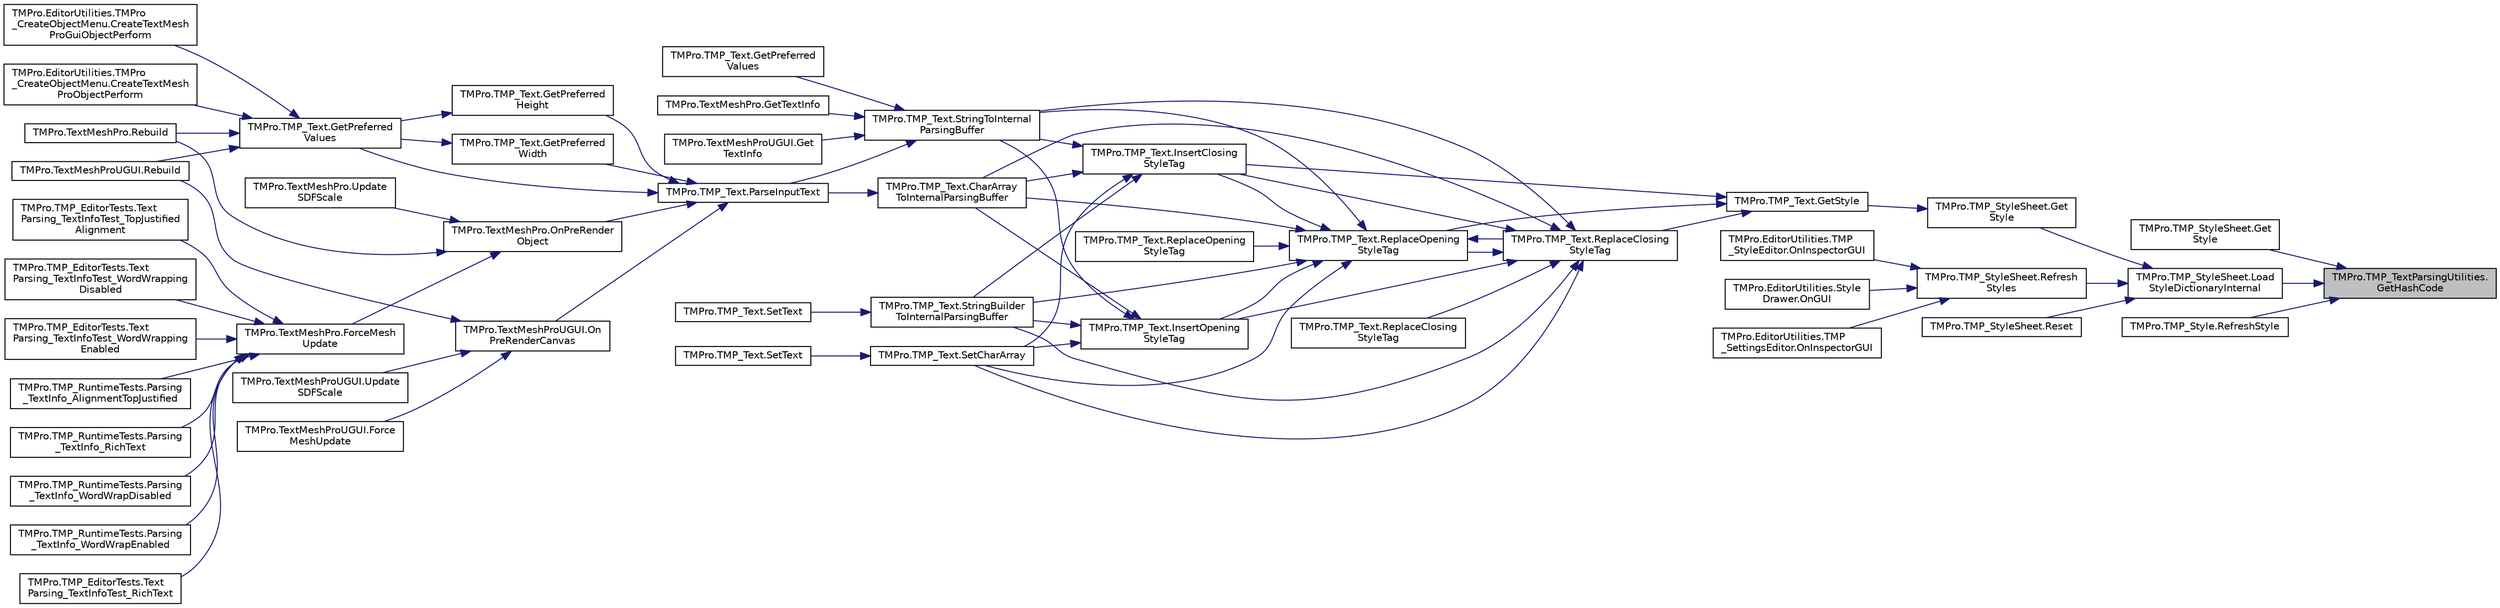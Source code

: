 digraph "TMPro.TMP_TextParsingUtilities.GetHashCode"
{
 // LATEX_PDF_SIZE
  edge [fontname="Helvetica",fontsize="10",labelfontname="Helvetica",labelfontsize="10"];
  node [fontname="Helvetica",fontsize="10",shape=record];
  rankdir="RL";
  Node1 [label="TMPro.TMP_TextParsingUtilities.\lGetHashCode",height=0.2,width=0.4,color="black", fillcolor="grey75", style="filled", fontcolor="black",tooltip="Function returning the hashcode value of a given string."];
  Node1 -> Node2 [dir="back",color="midnightblue",fontsize="10",style="solid",fontname="Helvetica"];
  Node2 [label="TMPro.TMP_StyleSheet.Get\lStyle",height=0.2,width=0.4,color="black", fillcolor="white", style="filled",URL="$class_t_m_pro_1_1_t_m_p___style_sheet.html#a0766b88921d3c2fe462608796af79b1f",tooltip="Get the Style for the given name."];
  Node1 -> Node3 [dir="back",color="midnightblue",fontsize="10",style="solid",fontname="Helvetica"];
  Node3 [label="TMPro.TMP_StyleSheet.Load\lStyleDictionaryInternal",height=0.2,width=0.4,color="black", fillcolor="white", style="filled",URL="$class_t_m_pro_1_1_t_m_p___style_sheet.html#ae83d9e90111accb45a4c696c54ce4d4e",tooltip=" "];
  Node3 -> Node4 [dir="back",color="midnightblue",fontsize="10",style="solid",fontname="Helvetica"];
  Node4 [label="TMPro.TMP_StyleSheet.Get\lStyle",height=0.2,width=0.4,color="black", fillcolor="white", style="filled",URL="$class_t_m_pro_1_1_t_m_p___style_sheet.html#aa9a3991676942f59ca662b124894c7ba",tooltip="Get the Style for the given hash code value."];
  Node4 -> Node5 [dir="back",color="midnightblue",fontsize="10",style="solid",fontname="Helvetica"];
  Node5 [label="TMPro.TMP_Text.GetStyle",height=0.2,width=0.4,color="black", fillcolor="white", style="filled",URL="$class_t_m_pro_1_1_t_m_p___text.html#a0610ac5b8cde7da32df3435b38979ae3",tooltip=" "];
  Node5 -> Node6 [dir="back",color="midnightblue",fontsize="10",style="solid",fontname="Helvetica"];
  Node6 [label="TMPro.TMP_Text.InsertClosing\lStyleTag",height=0.2,width=0.4,color="black", fillcolor="white", style="filled",URL="$class_t_m_pro_1_1_t_m_p___text.html#a27e8d03eb35cbdf5628426d1e4c450ce",tooltip=" "];
  Node6 -> Node7 [dir="back",color="midnightblue",fontsize="10",style="solid",fontname="Helvetica"];
  Node7 [label="TMPro.TMP_Text.CharArray\lToInternalParsingBuffer",height=0.2,width=0.4,color="black", fillcolor="white", style="filled",URL="$class_t_m_pro_1_1_t_m_p___text.html#a6d53cd25d63debfdf935d1a8c6f80fd8",tooltip="Copies Content of formatted SetText() to charBuffer."];
  Node7 -> Node8 [dir="back",color="midnightblue",fontsize="10",style="solid",fontname="Helvetica"];
  Node8 [label="TMPro.TMP_Text.ParseInputText",height=0.2,width=0.4,color="black", fillcolor="white", style="filled",URL="$class_t_m_pro_1_1_t_m_p___text.html#abf101b7be511178e9d0d6999dcd26977",tooltip="Method to parse the input text based on its source"];
  Node8 -> Node9 [dir="back",color="midnightblue",fontsize="10",style="solid",fontname="Helvetica"];
  Node9 [label="TMPro.TMP_Text.GetPreferred\lHeight",height=0.2,width=0.4,color="black", fillcolor="white", style="filled",URL="$class_t_m_pro_1_1_t_m_p___text.html#a754e5a230232f1ed55615e55a3ed32ad",tooltip="Method to calculate the preferred height of a text object."];
  Node9 -> Node10 [dir="back",color="midnightblue",fontsize="10",style="solid",fontname="Helvetica"];
  Node10 [label="TMPro.TMP_Text.GetPreferred\lValues",height=0.2,width=0.4,color="black", fillcolor="white", style="filled",URL="$class_t_m_pro_1_1_t_m_p___text.html#a9d3dbcb6ccf3ef97454b5ec89725eccb",tooltip="Function to Calculate the Preferred Width and Height of the text object."];
  Node10 -> Node11 [dir="back",color="midnightblue",fontsize="10",style="solid",fontname="Helvetica"];
  Node11 [label="TMPro.EditorUtilities.TMPro\l_CreateObjectMenu.CreateTextMesh\lProGuiObjectPerform",height=0.2,width=0.4,color="black", fillcolor="white", style="filled",URL="$class_t_m_pro_1_1_editor_utilities_1_1_t_m_pro___create_object_menu.html#abfc6b9eb67cb7f7d09ad10530aeb80a9",tooltip="Create a TextMeshPro object that works with the CanvasRenderer"];
  Node10 -> Node12 [dir="back",color="midnightblue",fontsize="10",style="solid",fontname="Helvetica"];
  Node12 [label="TMPro.EditorUtilities.TMPro\l_CreateObjectMenu.CreateTextMesh\lProObjectPerform",height=0.2,width=0.4,color="black", fillcolor="white", style="filled",URL="$class_t_m_pro_1_1_editor_utilities_1_1_t_m_pro___create_object_menu.html#ace95d9a60fe5b4c3b9b948ecd0103dfa",tooltip="Create a TextMeshPro object that works with the Mesh Renderer"];
  Node10 -> Node13 [dir="back",color="midnightblue",fontsize="10",style="solid",fontname="Helvetica"];
  Node13 [label="TMPro.TextMeshPro.Rebuild",height=0.2,width=0.4,color="black", fillcolor="white", style="filled",URL="$class_t_m_pro_1_1_text_mesh_pro.html#a8ea12a256e97a7ab1d66945b5f3a0a88",tooltip=" "];
  Node10 -> Node14 [dir="back",color="midnightblue",fontsize="10",style="solid",fontname="Helvetica"];
  Node14 [label="TMPro.TextMeshProUGUI.Rebuild",height=0.2,width=0.4,color="black", fillcolor="white", style="filled",URL="$class_t_m_pro_1_1_text_mesh_pro_u_g_u_i.html#a963457c98b96eb2387dd43d40a7dcc57",tooltip=" "];
  Node8 -> Node10 [dir="back",color="midnightblue",fontsize="10",style="solid",fontname="Helvetica"];
  Node8 -> Node15 [dir="back",color="midnightblue",fontsize="10",style="solid",fontname="Helvetica"];
  Node15 [label="TMPro.TMP_Text.GetPreferred\lWidth",height=0.2,width=0.4,color="black", fillcolor="white", style="filled",URL="$class_t_m_pro_1_1_t_m_p___text.html#abb5c80b9a45b89007024c857593e12c8",tooltip="Method to calculate the preferred width of a text object."];
  Node15 -> Node10 [dir="back",color="midnightblue",fontsize="10",style="solid",fontname="Helvetica"];
  Node8 -> Node16 [dir="back",color="midnightblue",fontsize="10",style="solid",fontname="Helvetica"];
  Node16 [label="TMPro.TextMeshProUGUI.On\lPreRenderCanvas",height=0.2,width=0.4,color="black", fillcolor="white", style="filled",URL="$class_t_m_pro_1_1_text_mesh_pro_u_g_u_i.html#ac89dd63951db4e6f69bf0125675081b5",tooltip=" "];
  Node16 -> Node17 [dir="back",color="midnightblue",fontsize="10",style="solid",fontname="Helvetica"];
  Node17 [label="TMPro.TextMeshProUGUI.Force\lMeshUpdate",height=0.2,width=0.4,color="black", fillcolor="white", style="filled",URL="$class_t_m_pro_1_1_text_mesh_pro_u_g_u_i.html#a6d4c78ad7fcebc7cd040a2ce85dce2d8",tooltip="Function to force regeneration of the text object before its normal process time. This is useful when..."];
  Node16 -> Node14 [dir="back",color="midnightblue",fontsize="10",style="solid",fontname="Helvetica"];
  Node16 -> Node18 [dir="back",color="midnightblue",fontsize="10",style="solid",fontname="Helvetica"];
  Node18 [label="TMPro.TextMeshProUGUI.Update\lSDFScale",height=0.2,width=0.4,color="black", fillcolor="white", style="filled",URL="$class_t_m_pro_1_1_text_mesh_pro_u_g_u_i.html#abc02367c26d1ed3deee538972993c2f0",tooltip="Method to Update Scale in UV2"];
  Node8 -> Node19 [dir="back",color="midnightblue",fontsize="10",style="solid",fontname="Helvetica"];
  Node19 [label="TMPro.TextMeshPro.OnPreRender\lObject",height=0.2,width=0.4,color="black", fillcolor="white", style="filled",URL="$class_t_m_pro_1_1_text_mesh_pro.html#a4582ca4ea23a5a1b7c3292cec4f56555",tooltip="Function called when the text needs to be updated."];
  Node19 -> Node20 [dir="back",color="midnightblue",fontsize="10",style="solid",fontname="Helvetica"];
  Node20 [label="TMPro.TextMeshPro.ForceMesh\lUpdate",height=0.2,width=0.4,color="black", fillcolor="white", style="filled",URL="$class_t_m_pro_1_1_text_mesh_pro.html#aafe5889b109a7b155a96f76cd2bfdc64",tooltip="Function to force regeneration of the text object before its normal process time. This is useful when..."];
  Node20 -> Node21 [dir="back",color="midnightblue",fontsize="10",style="solid",fontname="Helvetica"];
  Node21 [label="TMPro.TMP_RuntimeTests.Parsing\l_TextInfo_AlignmentTopJustified",height=0.2,width=0.4,color="black", fillcolor="white", style="filled",URL="$class_t_m_pro_1_1_t_m_p___runtime_tests.html#a56adfe646fa31d5139bdf0843521badf",tooltip=" "];
  Node20 -> Node22 [dir="back",color="midnightblue",fontsize="10",style="solid",fontname="Helvetica"];
  Node22 [label="TMPro.TMP_RuntimeTests.Parsing\l_TextInfo_RichText",height=0.2,width=0.4,color="black", fillcolor="white", style="filled",URL="$class_t_m_pro_1_1_t_m_p___runtime_tests.html#a283147fa72ae8e15d16ea84b389271a0",tooltip=" "];
  Node20 -> Node23 [dir="back",color="midnightblue",fontsize="10",style="solid",fontname="Helvetica"];
  Node23 [label="TMPro.TMP_RuntimeTests.Parsing\l_TextInfo_WordWrapDisabled",height=0.2,width=0.4,color="black", fillcolor="white", style="filled",URL="$class_t_m_pro_1_1_t_m_p___runtime_tests.html#ad1cc7bb34ebedc169d5e61d1f729c429",tooltip=" "];
  Node20 -> Node24 [dir="back",color="midnightblue",fontsize="10",style="solid",fontname="Helvetica"];
  Node24 [label="TMPro.TMP_RuntimeTests.Parsing\l_TextInfo_WordWrapEnabled",height=0.2,width=0.4,color="black", fillcolor="white", style="filled",URL="$class_t_m_pro_1_1_t_m_p___runtime_tests.html#a96aa93e70f25ce98e594b1b8740a49b3",tooltip=" "];
  Node20 -> Node25 [dir="back",color="midnightblue",fontsize="10",style="solid",fontname="Helvetica"];
  Node25 [label="TMPro.TMP_EditorTests.Text\lParsing_TextInfoTest_RichText",height=0.2,width=0.4,color="black", fillcolor="white", style="filled",URL="$class_t_m_pro_1_1_t_m_p___editor_tests.html#ac1ae601be4d67996320d9e920c29eb22",tooltip=" "];
  Node20 -> Node26 [dir="back",color="midnightblue",fontsize="10",style="solid",fontname="Helvetica"];
  Node26 [label="TMPro.TMP_EditorTests.Text\lParsing_TextInfoTest_TopJustified\lAlignment",height=0.2,width=0.4,color="black", fillcolor="white", style="filled",URL="$class_t_m_pro_1_1_t_m_p___editor_tests.html#afca8b24280f94e1956a4808db574b4c3",tooltip=" "];
  Node20 -> Node27 [dir="back",color="midnightblue",fontsize="10",style="solid",fontname="Helvetica"];
  Node27 [label="TMPro.TMP_EditorTests.Text\lParsing_TextInfoTest_WordWrapping\lDisabled",height=0.2,width=0.4,color="black", fillcolor="white", style="filled",URL="$class_t_m_pro_1_1_t_m_p___editor_tests.html#af019e99d147f82ded1b89035c53ddd4c",tooltip=" "];
  Node20 -> Node28 [dir="back",color="midnightblue",fontsize="10",style="solid",fontname="Helvetica"];
  Node28 [label="TMPro.TMP_EditorTests.Text\lParsing_TextInfoTest_WordWrapping\lEnabled",height=0.2,width=0.4,color="black", fillcolor="white", style="filled",URL="$class_t_m_pro_1_1_t_m_p___editor_tests.html#a50f97174c61f451c71a1297edeed2ef9",tooltip=" "];
  Node19 -> Node13 [dir="back",color="midnightblue",fontsize="10",style="solid",fontname="Helvetica"];
  Node19 -> Node29 [dir="back",color="midnightblue",fontsize="10",style="solid",fontname="Helvetica"];
  Node29 [label="TMPro.TextMeshPro.Update\lSDFScale",height=0.2,width=0.4,color="black", fillcolor="white", style="filled",URL="$class_t_m_pro_1_1_text_mesh_pro.html#ac8afa93236a2dfc1bb991dac625ec03c",tooltip="Method to Update Scale in UV2"];
  Node6 -> Node30 [dir="back",color="midnightblue",fontsize="10",style="solid",fontname="Helvetica"];
  Node30 [label="TMPro.TMP_Text.SetCharArray",height=0.2,width=0.4,color="black", fillcolor="white", style="filled",URL="$class_t_m_pro_1_1_t_m_p___text.html#a3a9c8337c13ec0b01a256657b60f995d",tooltip="Character array containing the text to be displayed."];
  Node30 -> Node31 [dir="back",color="midnightblue",fontsize="10",style="solid",fontname="Helvetica"];
  Node31 [label="TMPro.TMP_Text.SetText",height=0.2,width=0.4,color="black", fillcolor="white", style="filled",URL="$class_t_m_pro_1_1_t_m_p___text.html#aa13e71f39c5af1ccce74932b6c2c8cc6",tooltip="Set the text using a char array."];
  Node6 -> Node32 [dir="back",color="midnightblue",fontsize="10",style="solid",fontname="Helvetica"];
  Node32 [label="TMPro.TMP_Text.StringBuilder\lToInternalParsingBuffer",height=0.2,width=0.4,color="black", fillcolor="white", style="filled",URL="$class_t_m_pro_1_1_t_m_p___text.html#a4b4159f2b4195cfd1e17fd1e44aecf56",tooltip="Copy contents of StringBuilder into int array."];
  Node32 -> Node33 [dir="back",color="midnightblue",fontsize="10",style="solid",fontname="Helvetica"];
  Node33 [label="TMPro.TMP_Text.SetText",height=0.2,width=0.4,color="black", fillcolor="white", style="filled",URL="$class_t_m_pro_1_1_t_m_p___text.html#a1dcc7f267313604b2f59cb5f2e46d7e8",tooltip="Set the text using a StringBuilder."];
  Node6 -> Node34 [dir="back",color="midnightblue",fontsize="10",style="solid",fontname="Helvetica"];
  Node34 [label="TMPro.TMP_Text.StringToInternal\lParsingBuffer",height=0.2,width=0.4,color="black", fillcolor="white", style="filled",URL="$class_t_m_pro_1_1_t_m_p___text.html#a0e45cd8e4f33d123b9068ba75cff441f",tooltip="Method to store the content of a string into an integer array."];
  Node34 -> Node35 [dir="back",color="midnightblue",fontsize="10",style="solid",fontname="Helvetica"];
  Node35 [label="TMPro.TMP_Text.GetPreferred\lValues",height=0.2,width=0.4,color="black", fillcolor="white", style="filled",URL="$class_t_m_pro_1_1_t_m_p___text.html#a039a0f623414b9972e2e123a81ddc003",tooltip="Function to Calculate the Preferred Width and Height of the text object given a certain string."];
  Node34 -> Node36 [dir="back",color="midnightblue",fontsize="10",style="solid",fontname="Helvetica"];
  Node36 [label="TMPro.TextMeshPro.GetTextInfo",height=0.2,width=0.4,color="black", fillcolor="white", style="filled",URL="$class_t_m_pro_1_1_text_mesh_pro.html#a3652c1b48e8b425fc8a599aa05fad59e",tooltip="Function used to evaluate the length of a text string."];
  Node34 -> Node37 [dir="back",color="midnightblue",fontsize="10",style="solid",fontname="Helvetica"];
  Node37 [label="TMPro.TextMeshProUGUI.Get\lTextInfo",height=0.2,width=0.4,color="black", fillcolor="white", style="filled",URL="$class_t_m_pro_1_1_text_mesh_pro_u_g_u_i.html#a8232388d078ad69a9ea241fa15bd2fab",tooltip="Function used to evaluate the length of a text string."];
  Node34 -> Node8 [dir="back",color="midnightblue",fontsize="10",style="solid",fontname="Helvetica"];
  Node5 -> Node38 [dir="back",color="midnightblue",fontsize="10",style="solid",fontname="Helvetica"];
  Node38 [label="TMPro.TMP_Text.ReplaceClosing\lStyleTag",height=0.2,width=0.4,color="black", fillcolor="white", style="filled",URL="$class_t_m_pro_1_1_t_m_p___text.html#af8b2bda450112f95552818da68b6a3f3",tooltip="Method to handle inline replacement of style tag by closing style definition."];
  Node38 -> Node7 [dir="back",color="midnightblue",fontsize="10",style="solid",fontname="Helvetica"];
  Node38 -> Node6 [dir="back",color="midnightblue",fontsize="10",style="solid",fontname="Helvetica"];
  Node38 -> Node39 [dir="back",color="midnightblue",fontsize="10",style="solid",fontname="Helvetica"];
  Node39 [label="TMPro.TMP_Text.InsertOpening\lStyleTag",height=0.2,width=0.4,color="black", fillcolor="white", style="filled",URL="$class_t_m_pro_1_1_t_m_p___text.html#aaec923d40d06684f8b2a97fbd4c02fa0",tooltip=" "];
  Node39 -> Node7 [dir="back",color="midnightblue",fontsize="10",style="solid",fontname="Helvetica"];
  Node39 -> Node30 [dir="back",color="midnightblue",fontsize="10",style="solid",fontname="Helvetica"];
  Node39 -> Node32 [dir="back",color="midnightblue",fontsize="10",style="solid",fontname="Helvetica"];
  Node39 -> Node34 [dir="back",color="midnightblue",fontsize="10",style="solid",fontname="Helvetica"];
  Node38 -> Node40 [dir="back",color="midnightblue",fontsize="10",style="solid",fontname="Helvetica"];
  Node40 [label="TMPro.TMP_Text.ReplaceClosing\lStyleTag",height=0.2,width=0.4,color="black", fillcolor="white", style="filled",URL="$class_t_m_pro_1_1_t_m_p___text.html#ae05fe538f8b8846f337a83d91b9bf2c2",tooltip="Method to handle inline replacement of style tag by closing style definition."];
  Node38 -> Node41 [dir="back",color="midnightblue",fontsize="10",style="solid",fontname="Helvetica"];
  Node41 [label="TMPro.TMP_Text.ReplaceOpening\lStyleTag",height=0.2,width=0.4,color="black", fillcolor="white", style="filled",URL="$class_t_m_pro_1_1_t_m_p___text.html#a29dc0da782bf610de52ec943e6e0cb00",tooltip="Method to handle inline replacement of style tag by opening style definition."];
  Node41 -> Node7 [dir="back",color="midnightblue",fontsize="10",style="solid",fontname="Helvetica"];
  Node41 -> Node6 [dir="back",color="midnightblue",fontsize="10",style="solid",fontname="Helvetica"];
  Node41 -> Node39 [dir="back",color="midnightblue",fontsize="10",style="solid",fontname="Helvetica"];
  Node41 -> Node38 [dir="back",color="midnightblue",fontsize="10",style="solid",fontname="Helvetica"];
  Node41 -> Node42 [dir="back",color="midnightblue",fontsize="10",style="solid",fontname="Helvetica"];
  Node42 [label="TMPro.TMP_Text.ReplaceOpening\lStyleTag",height=0.2,width=0.4,color="black", fillcolor="white", style="filled",URL="$class_t_m_pro_1_1_t_m_p___text.html#afe3bfcc150f9483421df5405df49d18c",tooltip="Method to handle inline replacement of style tag by opening style definition."];
  Node41 -> Node30 [dir="back",color="midnightblue",fontsize="10",style="solid",fontname="Helvetica"];
  Node41 -> Node32 [dir="back",color="midnightblue",fontsize="10",style="solid",fontname="Helvetica"];
  Node41 -> Node34 [dir="back",color="midnightblue",fontsize="10",style="solid",fontname="Helvetica"];
  Node38 -> Node30 [dir="back",color="midnightblue",fontsize="10",style="solid",fontname="Helvetica"];
  Node38 -> Node32 [dir="back",color="midnightblue",fontsize="10",style="solid",fontname="Helvetica"];
  Node38 -> Node34 [dir="back",color="midnightblue",fontsize="10",style="solid",fontname="Helvetica"];
  Node5 -> Node41 [dir="back",color="midnightblue",fontsize="10",style="solid",fontname="Helvetica"];
  Node3 -> Node43 [dir="back",color="midnightblue",fontsize="10",style="solid",fontname="Helvetica"];
  Node43 [label="TMPro.TMP_StyleSheet.Refresh\lStyles",height=0.2,width=0.4,color="black", fillcolor="white", style="filled",URL="$class_t_m_pro_1_1_t_m_p___style_sheet.html#a5f46893c06befe49793f7ea965615061",tooltip="Function to refresh the Style Dictionary."];
  Node43 -> Node44 [dir="back",color="midnightblue",fontsize="10",style="solid",fontname="Helvetica"];
  Node44 [label="TMPro.EditorUtilities.Style\lDrawer.OnGUI",height=0.2,width=0.4,color="black", fillcolor="white", style="filled",URL="$class_t_m_pro_1_1_editor_utilities_1_1_style_drawer.html#abcf27ef490de61d446ea0a1b35f3da98",tooltip=" "];
  Node43 -> Node45 [dir="back",color="midnightblue",fontsize="10",style="solid",fontname="Helvetica"];
  Node45 [label="TMPro.EditorUtilities.TMP\l_SettingsEditor.OnInspectorGUI",height=0.2,width=0.4,color="black", fillcolor="white", style="filled",URL="$class_t_m_pro_1_1_editor_utilities_1_1_t_m_p___settings_editor.html#a11891e45e7299c16ee2cf20b420d09b1",tooltip=" "];
  Node43 -> Node46 [dir="back",color="midnightblue",fontsize="10",style="solid",fontname="Helvetica"];
  Node46 [label="TMPro.EditorUtilities.TMP\l_StyleEditor.OnInspectorGUI",height=0.2,width=0.4,color="black", fillcolor="white", style="filled",URL="$class_t_m_pro_1_1_editor_utilities_1_1_t_m_p___style_editor.html#a05b7055cadf651b230a2bdec1411cebf",tooltip=" "];
  Node3 -> Node47 [dir="back",color="midnightblue",fontsize="10",style="solid",fontname="Helvetica"];
  Node47 [label="TMPro.TMP_StyleSheet.Reset",height=0.2,width=0.4,color="black", fillcolor="white", style="filled",URL="$class_t_m_pro_1_1_t_m_p___style_sheet.html#a7ebcff8a4cbf749a0430285d1bc4c1b9",tooltip=" "];
  Node1 -> Node48 [dir="back",color="midnightblue",fontsize="10",style="solid",fontname="Helvetica"];
  Node48 [label="TMPro.TMP_Style.RefreshStyle",height=0.2,width=0.4,color="black", fillcolor="white", style="filled",URL="$class_t_m_pro_1_1_t_m_p___style.html#a45cd2cf30f163d32c1bfa91914852154",tooltip="Function to update the content of the int[] resulting from changes to OpeningDefinition & ClosingDefi..."];
}
